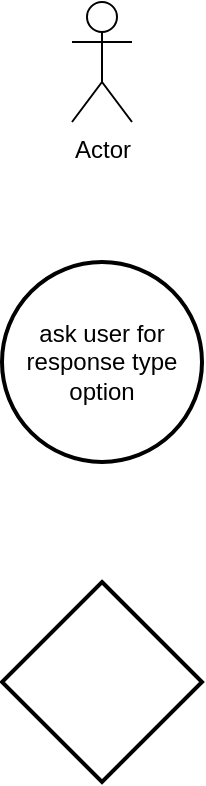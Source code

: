 <mxfile version="15.3.5" type="device"><diagram id="D96AovONrdp8dxIF_OgO" name="Page-1"><mxGraphModel dx="1422" dy="794" grid="1" gridSize="10" guides="1" tooltips="1" connect="1" arrows="1" fold="1" page="1" pageScale="1" pageWidth="850" pageHeight="1100" math="0" shadow="0"><root><mxCell id="0"/><mxCell id="1" parent="0"/><mxCell id="pk_DYhoCYwMwcOSnwLW5-1" value="ask user for response type option" style="strokeWidth=2;html=1;shape=mxgraph.flowchart.start_2;whiteSpace=wrap;hachureGap=4;pointerEvents=0;" vertex="1" parent="1"><mxGeometry x="350" y="480" width="100" height="100" as="geometry"/></mxCell><mxCell id="pk_DYhoCYwMwcOSnwLW5-2" value="Actor" style="shape=umlActor;verticalLabelPosition=bottom;verticalAlign=top;html=1;outlineConnect=0;hachureGap=4;pointerEvents=0;" vertex="1" parent="1"><mxGeometry x="385" y="350" width="30" height="60" as="geometry"/></mxCell><mxCell id="pk_DYhoCYwMwcOSnwLW5-3" value="" style="strokeWidth=2;html=1;shape=mxgraph.flowchart.decision;whiteSpace=wrap;hachureGap=4;pointerEvents=0;" vertex="1" parent="1"><mxGeometry x="350" y="640" width="100" height="100" as="geometry"/></mxCell></root></mxGraphModel></diagram></mxfile>